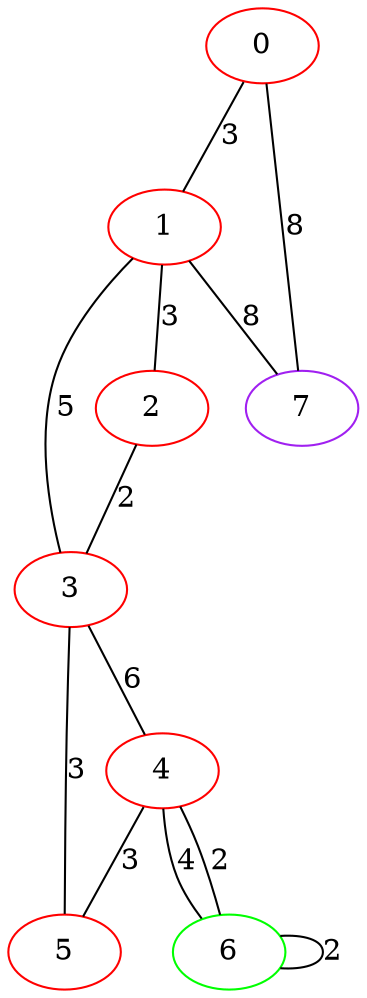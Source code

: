 graph "" {
0 [color=red, weight=1];
1 [color=red, weight=1];
2 [color=red, weight=1];
3 [color=red, weight=1];
4 [color=red, weight=1];
5 [color=red, weight=1];
6 [color=green, weight=2];
7 [color=purple, weight=4];
0 -- 1  [key=0, label=3];
0 -- 7  [key=0, label=8];
1 -- 2  [key=0, label=3];
1 -- 3  [key=0, label=5];
1 -- 7  [key=0, label=8];
2 -- 3  [key=0, label=2];
3 -- 4  [key=0, label=6];
3 -- 5  [key=0, label=3];
4 -- 5  [key=0, label=3];
4 -- 6  [key=0, label=4];
4 -- 6  [key=1, label=2];
6 -- 6  [key=0, label=2];
}
